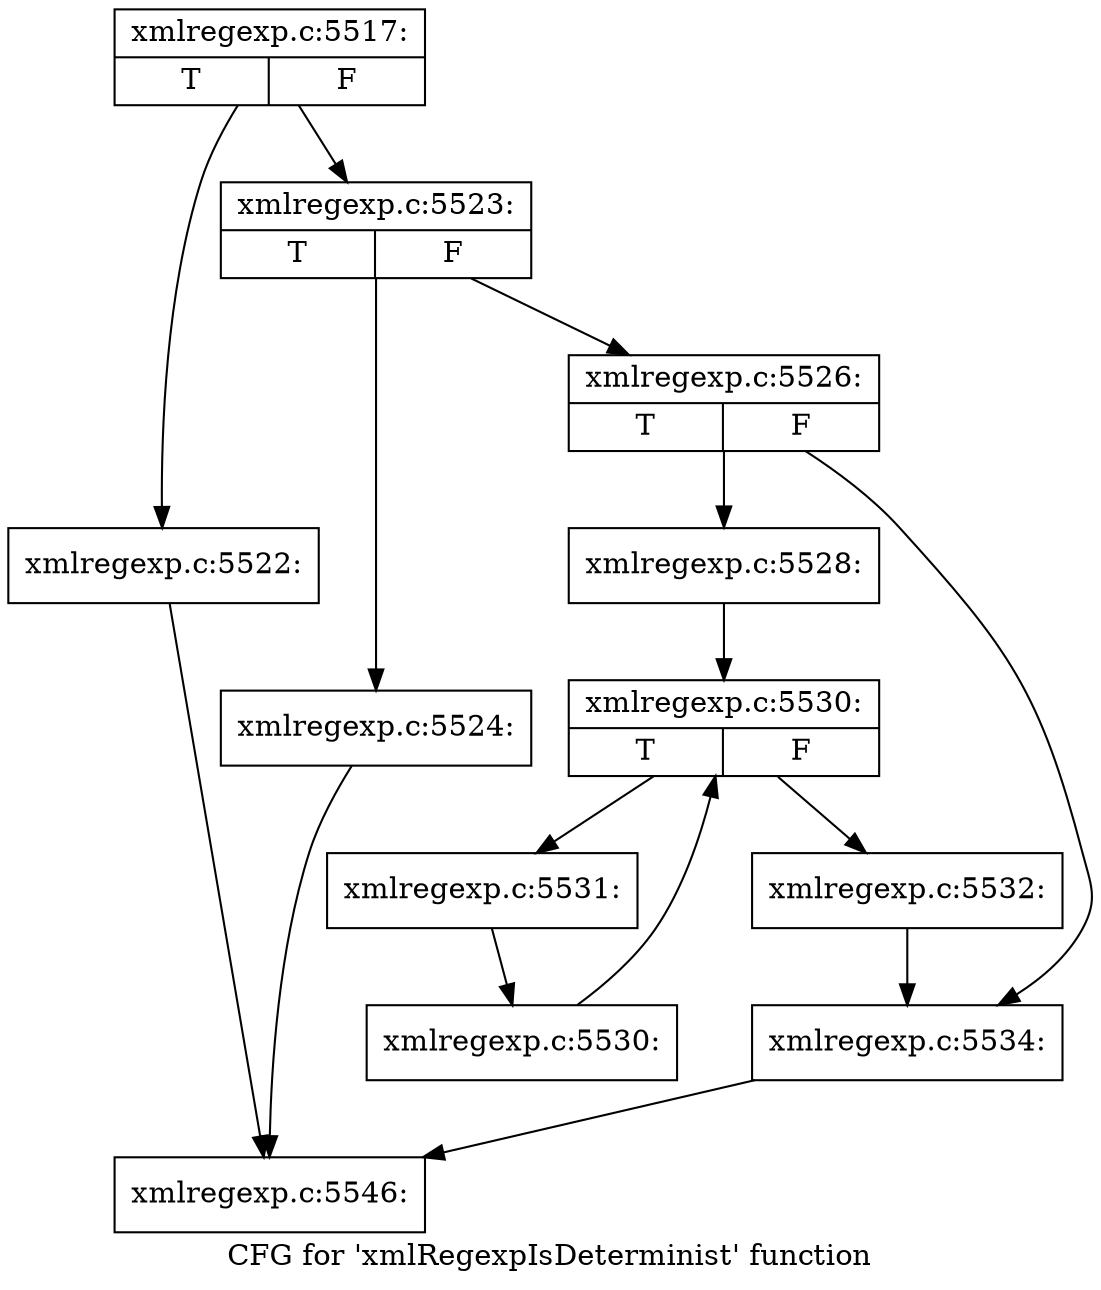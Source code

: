 digraph "CFG for 'xmlRegexpIsDeterminist' function" {
	label="CFG for 'xmlRegexpIsDeterminist' function";

	Node0x3888790 [shape=record,label="{xmlregexp.c:5517:|{<s0>T|<s1>F}}"];
	Node0x3888790 -> Node0x38886d0;
	Node0x3888790 -> Node0x3852320;
	Node0x38886d0 [shape=record,label="{xmlregexp.c:5522:}"];
	Node0x38886d0 -> Node0x38877a0;
	Node0x3852320 [shape=record,label="{xmlregexp.c:5523:|{<s0>T|<s1>F}}"];
	Node0x3852320 -> Node0x3852810;
	Node0x3852320 -> Node0x3852860;
	Node0x3852810 [shape=record,label="{xmlregexp.c:5524:}"];
	Node0x3852810 -> Node0x38877a0;
	Node0x3852860 [shape=record,label="{xmlregexp.c:5526:|{<s0>T|<s1>F}}"];
	Node0x3852860 -> Node0x39034f0;
	Node0x3852860 -> Node0x3849b00;
	Node0x39034f0 [shape=record,label="{xmlregexp.c:5528:}"];
	Node0x39034f0 -> Node0x3903ea0;
	Node0x3903ea0 [shape=record,label="{xmlregexp.c:5530:|{<s0>T|<s1>F}}"];
	Node0x3903ea0 -> Node0x3904040;
	Node0x3903ea0 -> Node0x3903dd0;
	Node0x3904040 [shape=record,label="{xmlregexp.c:5531:}"];
	Node0x3904040 -> Node0x3903ff0;
	Node0x3903ff0 [shape=record,label="{xmlregexp.c:5530:}"];
	Node0x3903ff0 -> Node0x3903ea0;
	Node0x3903dd0 [shape=record,label="{xmlregexp.c:5532:}"];
	Node0x3903dd0 -> Node0x3849b00;
	Node0x3849b00 [shape=record,label="{xmlregexp.c:5534:}"];
	Node0x3849b00 -> Node0x38877a0;
	Node0x38877a0 [shape=record,label="{xmlregexp.c:5546:}"];
}
